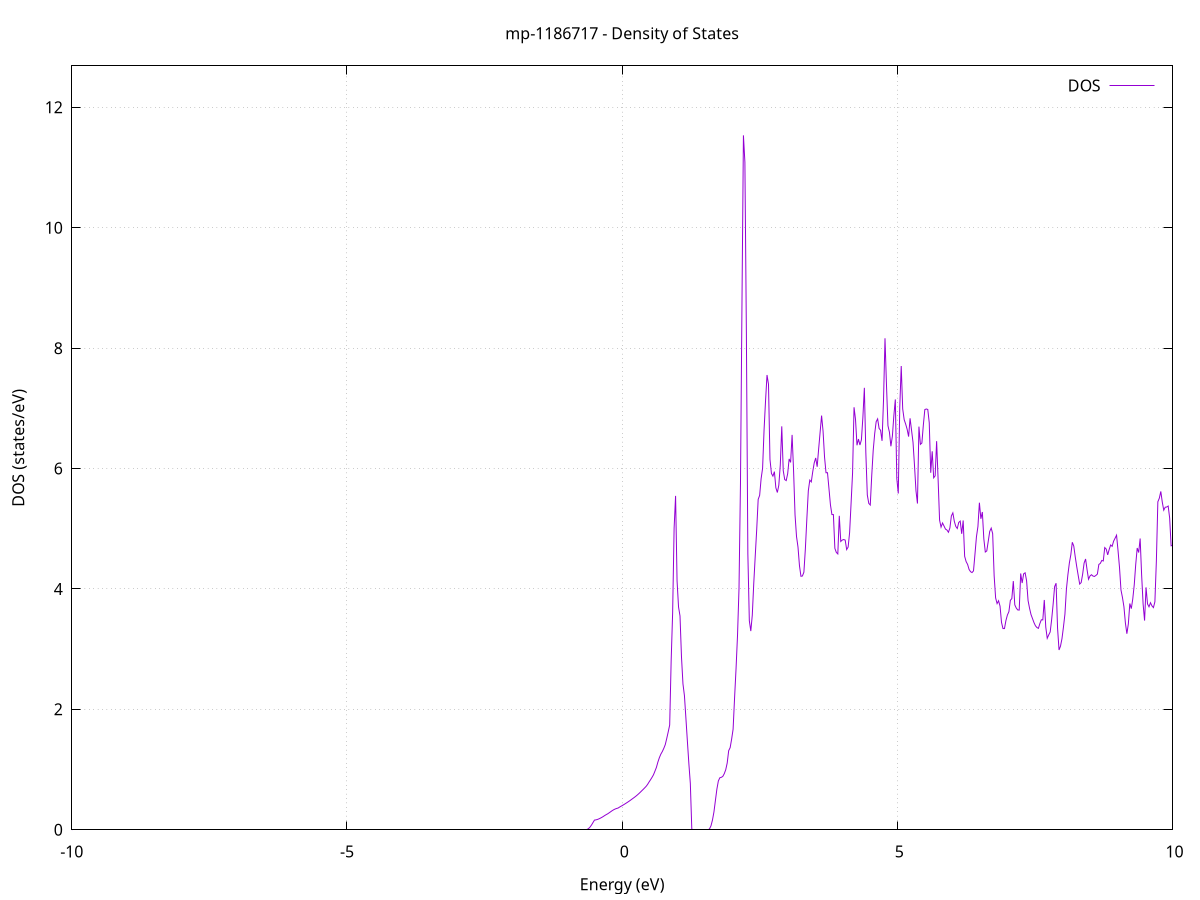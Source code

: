 set title 'mp-1186717 - Density of States'
set xlabel 'Energy (eV)'
set ylabel 'DOS (states/eV)'
set grid
set xrange [-10:10]
set yrange [0:12.688]
set xzeroaxis lt -1
set terminal png size 800,600
set output 'mp-1186717_dos_gnuplot.png'
plot '-' using 1:2 with lines title 'DOS'
-34.535700 0.000000
-34.508900 0.000000
-34.482100 0.000000
-34.455300 0.000000
-34.428500 0.000000
-34.401700 0.000000
-34.374900 0.000000
-34.348100 0.000000
-34.321300 0.000000
-34.294500 0.000000
-34.267700 0.000000
-34.240900 0.000000
-34.214100 0.000000
-34.187300 0.000000
-34.160500 0.000000
-34.133700 0.000000
-34.106900 0.000000
-34.080100 0.000000
-34.053300 0.000000
-34.026500 0.000000
-33.999700 0.000000
-33.972900 0.000000
-33.946100 0.000000
-33.919300 0.000000
-33.892500 0.000000
-33.865700 0.000000
-33.838900 0.000000
-33.812100 0.000000
-33.785300 0.000000
-33.758500 0.000000
-33.731800 0.000000
-33.705000 0.000000
-33.678200 0.000000
-33.651400 0.000000
-33.624600 0.000000
-33.597800 0.000000
-33.571000 0.000000
-33.544200 0.000000
-33.517400 0.000000
-33.490600 0.000000
-33.463800 0.000000
-33.437000 0.000000
-33.410200 0.000000
-33.383400 0.000000
-33.356600 0.000000
-33.329800 0.000000
-33.303000 0.000000
-33.276200 0.000000
-33.249400 0.000000
-33.222600 0.000000
-33.195800 0.000000
-33.169000 0.000000
-33.142200 0.000000
-33.115400 0.000000
-33.088600 0.000000
-33.061800 0.000000
-33.035000 0.000000
-33.008200 0.000000
-32.981400 0.000000
-32.954600 0.000000
-32.927800 0.000000
-32.901000 0.000000
-32.874200 0.000000
-32.847400 0.000000
-32.820600 0.000000
-32.793800 0.000000
-32.767000 0.000000
-32.740200 0.000000
-32.713400 0.000000
-32.686600 0.000000
-32.659900 0.000000
-32.633100 0.000000
-32.606300 0.000000
-32.579500 0.000000
-32.552700 0.000000
-32.525900 0.000000
-32.499100 0.000000
-32.472300 0.000000
-32.445500 0.000000
-32.418700 0.000000
-32.391900 0.000000
-32.365100 0.000000
-32.338300 0.000000
-32.311500 0.000000
-32.284700 0.000000
-32.257900 0.000000
-32.231100 0.000000
-32.204300 0.000000
-32.177500 0.000000
-32.150700 0.000000
-32.123900 0.000000
-32.097100 0.371600
-32.070300 7.290200
-32.043500 12.786400
-32.016700 23.440800
-31.989900 26.054200
-31.963100 11.742300
-31.936300 55.143700
-31.909500 44.035400
-31.882700 41.101200
-31.855900 0.000000
-31.829100 0.000000
-31.802300 0.000000
-31.775500 0.000000
-31.748700 0.000000
-31.721900 0.000000
-31.695100 0.000000
-31.668300 0.000000
-31.641500 0.000000
-31.614700 0.000000
-31.588000 0.000000
-31.561200 0.000000
-31.534400 0.000000
-31.507600 0.000000
-31.480800 0.000000
-31.454000 0.000000
-31.427200 0.000000
-31.400400 0.000000
-31.373600 0.000000
-31.346800 0.000000
-31.320000 0.000000
-31.293200 0.000000
-31.266400 0.000000
-31.239600 0.000000
-31.212800 0.000000
-31.186000 0.000000
-31.159200 0.000000
-31.132400 0.000000
-31.105600 0.000000
-31.078800 0.000000
-31.052000 0.000000
-31.025200 0.000000
-30.998400 0.000000
-30.971600 0.000000
-30.944800 0.000000
-30.918000 0.000000
-30.891200 0.000000
-30.864400 0.000000
-30.837600 0.000000
-30.810800 0.000000
-30.784000 0.000000
-30.757200 0.000000
-30.730400 0.000000
-30.703600 0.000000
-30.676800 0.000000
-30.650000 0.000000
-30.623200 0.000000
-30.596400 0.000000
-30.569600 0.000000
-30.542900 0.000000
-30.516100 0.000000
-30.489300 0.000000
-30.462500 0.000000
-30.435700 0.000000
-30.408900 0.000000
-30.382100 0.000000
-30.355300 0.000000
-30.328500 0.000000
-30.301700 0.000000
-30.274900 0.000000
-30.248100 0.000000
-30.221300 0.000000
-30.194500 0.000000
-30.167700 0.000000
-30.140900 0.000000
-30.114100 0.000000
-30.087300 0.000000
-30.060500 0.000000
-30.033700 0.000000
-30.006900 0.000000
-29.980100 0.000000
-29.953300 0.000000
-29.926500 0.000000
-29.899700 0.000000
-29.872900 0.000000
-29.846100 0.000000
-29.819300 0.000000
-29.792500 0.000000
-29.765700 0.000000
-29.738900 0.000000
-29.712100 0.000000
-29.685300 0.000000
-29.658500 0.000000
-29.631700 0.000000
-29.604900 0.000000
-29.578100 0.000000
-29.551300 0.000000
-29.524500 0.000000
-29.497700 0.000000
-29.471000 0.000000
-29.444200 0.000000
-29.417400 0.000000
-29.390600 0.000000
-29.363800 0.000000
-29.337000 0.000000
-29.310200 0.000000
-29.283400 0.000000
-29.256600 0.000000
-29.229800 0.000000
-29.203000 0.000000
-29.176200 0.000000
-29.149400 0.000000
-29.122600 0.000000
-29.095800 0.000000
-29.069000 0.000000
-29.042200 0.000000
-29.015400 0.000000
-28.988600 0.000000
-28.961800 0.000000
-28.935000 0.000000
-28.908200 0.000000
-28.881400 0.000000
-28.854600 0.000000
-28.827800 0.000000
-28.801000 0.000000
-28.774200 0.000000
-28.747400 0.000000
-28.720600 0.000000
-28.693800 0.000000
-28.667000 0.000000
-28.640200 0.000000
-28.613400 0.000000
-28.586600 0.000000
-28.559800 0.000000
-28.533000 0.000000
-28.506200 0.000000
-28.479400 0.000000
-28.452600 0.000000
-28.425800 0.000000
-28.399100 0.000000
-28.372300 0.000000
-28.345500 0.000000
-28.318700 0.000000
-28.291900 0.000000
-28.265100 0.000000
-28.238300 0.000000
-28.211500 0.000000
-28.184700 0.000000
-28.157900 0.000000
-28.131100 0.000000
-28.104300 0.000000
-28.077500 0.000000
-28.050700 0.000000
-28.023900 0.000000
-27.997100 0.000000
-27.970300 0.000000
-27.943500 0.000000
-27.916700 0.000000
-27.889900 0.000000
-27.863100 0.000000
-27.836300 0.000000
-27.809500 0.000000
-27.782700 0.000000
-27.755900 0.000000
-27.729100 0.000000
-27.702300 0.000000
-27.675500 0.000000
-27.648700 0.000000
-27.621900 0.000000
-27.595100 0.000000
-27.568300 0.000000
-27.541500 0.000000
-27.514700 0.000000
-27.487900 0.000000
-27.461100 0.000000
-27.434300 0.000000
-27.407500 0.000000
-27.380700 0.000000
-27.353900 0.000000
-27.327200 0.000000
-27.300400 0.000000
-27.273600 0.000000
-27.246800 0.000000
-27.220000 0.000000
-27.193200 0.000000
-27.166400 0.000000
-27.139600 0.000000
-27.112800 0.000000
-27.086000 0.000000
-27.059200 0.000000
-27.032400 0.000000
-27.005600 0.000000
-26.978800 0.000000
-26.952000 0.000000
-26.925200 0.000000
-26.898400 0.000000
-26.871600 0.000000
-26.844800 0.000000
-26.818000 0.000000
-26.791200 0.000000
-26.764400 0.000000
-26.737600 0.000000
-26.710800 0.000000
-26.684000 0.000000
-26.657200 0.000000
-26.630400 0.000000
-26.603600 0.000000
-26.576800 0.000000
-26.550000 0.000000
-26.523200 0.000000
-26.496400 0.000000
-26.469600 0.000000
-26.442800 0.000000
-26.416000 0.000000
-26.389200 0.000000
-26.362400 0.000000
-26.335600 0.000000
-26.308800 0.000000
-26.282100 0.000000
-26.255300 0.000000
-26.228500 0.000000
-26.201700 0.000000
-26.174900 0.000000
-26.148100 0.000000
-26.121300 0.000000
-26.094500 0.000000
-26.067700 0.000000
-26.040900 0.000000
-26.014100 0.000000
-25.987300 0.000000
-25.960500 0.000000
-25.933700 0.000000
-25.906900 0.000000
-25.880100 0.000000
-25.853300 0.000000
-25.826500 0.000000
-25.799700 0.000000
-25.772900 0.000000
-25.746100 0.000000
-25.719300 0.000000
-25.692500 0.000000
-25.665700 0.000000
-25.638900 0.000000
-25.612100 0.000000
-25.585300 0.000000
-25.558500 0.000000
-25.531700 0.000000
-25.504900 0.000000
-25.478100 0.000000
-25.451300 0.000000
-25.424500 0.000000
-25.397700 0.000000
-25.370900 0.000000
-25.344100 0.000000
-25.317300 0.000000
-25.290500 0.000000
-25.263700 0.000000
-25.236900 0.000000
-25.210200 0.000000
-25.183400 0.000000
-25.156600 0.000000
-25.129800 0.000000
-25.103000 0.000000
-25.076200 0.000000
-25.049400 0.000000
-25.022600 0.000000
-24.995800 0.000000
-24.969000 0.000000
-24.942200 0.000000
-24.915400 0.000000
-24.888600 0.000000
-24.861800 0.000000
-24.835000 0.000000
-24.808200 0.000000
-24.781400 0.000000
-24.754600 0.000000
-24.727800 0.000000
-24.701000 0.000000
-24.674200 0.000000
-24.647400 0.000000
-24.620600 0.000000
-24.593800 0.000000
-24.567000 0.000000
-24.540200 0.000000
-24.513400 0.000000
-24.486600 0.000000
-24.459800 0.000000
-24.433000 0.000000
-24.406200 0.000000
-24.379400 0.000000
-24.352600 0.000000
-24.325800 0.000000
-24.299000 0.000000
-24.272200 0.000000
-24.245400 0.000000
-24.218600 0.000000
-24.191800 0.000000
-24.165000 0.000000
-24.138300 0.000000
-24.111500 0.000000
-24.084700 0.000000
-24.057900 0.000000
-24.031100 0.000000
-24.004300 0.000000
-23.977500 0.000000
-23.950700 0.000000
-23.923900 0.000000
-23.897100 0.000000
-23.870300 0.000000
-23.843500 0.000000
-23.816700 0.000000
-23.789900 0.000000
-23.763100 0.000000
-23.736300 0.000000
-23.709500 0.000000
-23.682700 0.000000
-23.655900 0.000000
-23.629100 0.000000
-23.602300 0.000000
-23.575500 0.000000
-23.548700 0.000000
-23.521900 0.000000
-23.495100 0.000000
-23.468300 0.000000
-23.441500 0.000000
-23.414700 0.000000
-23.387900 0.000000
-23.361100 0.000000
-23.334300 0.000000
-23.307500 0.000000
-23.280700 0.000000
-23.253900 0.000000
-23.227100 0.000000
-23.200300 0.000000
-23.173500 0.000000
-23.146700 0.000000
-23.119900 0.000000
-23.093100 0.000000
-23.066400 0.000000
-23.039600 0.000000
-23.012800 0.000000
-22.986000 0.000000
-22.959200 0.000000
-22.932400 0.000000
-22.905600 0.000000
-22.878800 0.000000
-22.852000 0.000000
-22.825200 0.000000
-22.798400 0.000000
-22.771600 0.000000
-22.744800 0.000000
-22.718000 0.000000
-22.691200 0.000000
-22.664400 0.000000
-22.637600 0.000000
-22.610800 0.000000
-22.584000 0.000000
-22.557200 0.000000
-22.530400 0.000000
-22.503600 0.000000
-22.476800 0.000000
-22.450000 0.000000
-22.423200 0.000000
-22.396400 0.000000
-22.369600 0.000000
-22.342800 0.000000
-22.316000 0.000000
-22.289200 0.000000
-22.262400 0.000000
-22.235600 0.000000
-22.208800 0.000000
-22.182000 0.000000
-22.155200 0.000000
-22.128400 0.000000
-22.101600 0.000000
-22.074800 0.000000
-22.048000 0.000000
-22.021200 0.000000
-21.994500 0.000000
-21.967700 0.000000
-21.940900 0.000000
-21.914100 0.000000
-21.887300 0.000000
-21.860500 0.000000
-21.833700 0.000000
-21.806900 0.000000
-21.780100 0.000000
-21.753300 0.000000
-21.726500 0.000000
-21.699700 0.000000
-21.672900 0.000000
-21.646100 0.000000
-21.619300 0.000000
-21.592500 0.000000
-21.565700 0.000000
-21.538900 0.000000
-21.512100 0.000000
-21.485300 0.000000
-21.458500 0.000000
-21.431700 0.000000
-21.404900 0.000000
-21.378100 0.000000
-21.351300 0.000000
-21.324500 0.000000
-21.297700 0.000000
-21.270900 0.000000
-21.244100 0.000000
-21.217300 0.000000
-21.190500 0.000000
-21.163700 0.000000
-21.136900 0.000000
-21.110100 0.000000
-21.083300 0.000000
-21.056500 0.000000
-21.029700 0.000000
-21.002900 0.000000
-20.976100 0.000000
-20.949400 0.000000
-20.922600 0.000000
-20.895800 0.000000
-20.869000 0.000000
-20.842200 0.000000
-20.815400 0.000000
-20.788600 0.000000
-20.761800 0.000000
-20.735000 0.000000
-20.708200 0.000000
-20.681400 0.000000
-20.654600 0.000000
-20.627800 0.000000
-20.601000 0.000000
-20.574200 0.000000
-20.547400 0.000000
-20.520600 0.000000
-20.493800 0.000000
-20.467000 0.000000
-20.440200 0.000000
-20.413400 0.000000
-20.386600 0.000000
-20.359800 0.000000
-20.333000 0.000000
-20.306200 0.000000
-20.279400 0.000000
-20.252600 0.000000
-20.225800 0.000000
-20.199000 0.000000
-20.172200 0.000000
-20.145400 0.000000
-20.118600 0.000000
-20.091800 0.000000
-20.065000 0.000000
-20.038200 0.000000
-20.011400 0.000000
-19.984600 0.000000
-19.957800 0.000000
-19.931000 0.000000
-19.904200 0.000000
-19.877500 0.000000
-19.850700 0.000000
-19.823900 0.000000
-19.797100 0.000000
-19.770300 0.000000
-19.743500 0.000000
-19.716700 0.000000
-19.689900 0.000000
-19.663100 0.000000
-19.636300 0.000000
-19.609500 0.000000
-19.582700 0.000000
-19.555900 0.000000
-19.529100 0.000000
-19.502300 0.000000
-19.475500 0.000000
-19.448700 0.000000
-19.421900 0.000000
-19.395100 0.000000
-19.368300 0.000000
-19.341500 0.000000
-19.314700 0.000000
-19.287900 0.000000
-19.261100 0.000000
-19.234300 0.000000
-19.207500 0.000000
-19.180700 0.000000
-19.153900 0.000000
-19.127100 0.000000
-19.100300 0.000000
-19.073500 0.000000
-19.046700 0.000000
-19.019900 0.000000
-18.993100 0.000000
-18.966300 0.000000
-18.939500 0.000000
-18.912700 0.000000
-18.885900 0.000000
-18.859100 0.000000
-18.832300 0.000000
-18.805600 0.000000
-18.778800 0.000000
-18.752000 0.000000
-18.725200 0.000000
-18.698400 0.000000
-18.671600 0.000000
-18.644800 0.000000
-18.618000 0.000000
-18.591200 0.000000
-18.564400 0.000000
-18.537600 0.000000
-18.510800 0.000000
-18.484000 0.000000
-18.457200 0.000000
-18.430400 0.000000
-18.403600 0.000000
-18.376800 0.000000
-18.350000 0.000000
-18.323200 0.000000
-18.296400 0.000000
-18.269600 0.000000
-18.242800 0.000000
-18.216000 0.000000
-18.189200 0.000000
-18.162400 0.000000
-18.135600 0.000000
-18.108800 0.000000
-18.082000 0.000000
-18.055200 0.000000
-18.028400 0.000000
-18.001600 0.000000
-17.974800 0.000000
-17.948000 0.000000
-17.921200 0.000000
-17.894400 0.000000
-17.867600 0.000000
-17.840800 0.000000
-17.814000 0.000000
-17.787200 0.000000
-17.760400 0.000000
-17.733700 0.000000
-17.706900 0.000000
-17.680100 0.000000
-17.653300 0.000000
-17.626500 0.000000
-17.599700 0.000000
-17.572900 0.000000
-17.546100 0.000000
-17.519300 0.000000
-17.492500 0.000000
-17.465700 0.000000
-17.438900 0.000000
-17.412100 0.000000
-17.385300 0.000000
-17.358500 0.000000
-17.331700 0.000000
-17.304900 0.000000
-17.278100 0.000000
-17.251300 0.000000
-17.224500 0.000000
-17.197700 0.000000
-17.170900 0.000000
-17.144100 0.000000
-17.117300 0.000000
-17.090500 0.000000
-17.063700 0.000000
-17.036900 0.000000
-17.010100 0.000000
-16.983300 0.000000
-16.956500 0.000000
-16.929700 0.000000
-16.902900 0.000000
-16.876100 0.000000
-16.849300 0.000000
-16.822500 0.000000
-16.795700 0.000000
-16.768900 0.000000
-16.742100 0.000000
-16.715300 0.000000
-16.688600 0.000000
-16.661800 0.000000
-16.635000 0.000000
-16.608200 0.000000
-16.581400 0.000000
-16.554600 0.000000
-16.527800 0.000000
-16.501000 0.000000
-16.474200 0.000000
-16.447400 0.000000
-16.420600 0.000000
-16.393800 0.000000
-16.367000 0.000000
-16.340200 0.000000
-16.313400 0.000000
-16.286600 0.000000
-16.259800 0.000000
-16.233000 0.000000
-16.206200 0.000000
-16.179400 0.000000
-16.152600 0.000000
-16.125800 0.000000
-16.099000 0.000000
-16.072200 0.000000
-16.045400 0.000000
-16.018600 0.000000
-15.991800 0.000000
-15.965000 0.000000
-15.938200 0.000000
-15.911400 0.000000
-15.884600 0.000000
-15.857800 0.000000
-15.831000 0.000000
-15.804200 0.000000
-15.777400 0.000000
-15.750600 0.000000
-15.723800 0.000000
-15.697000 0.000000
-15.670200 0.000000
-15.643400 0.000000
-15.616700 0.000000
-15.589900 0.000000
-15.563100 0.000000
-15.536300 0.000000
-15.509500 0.000000
-15.482700 0.000000
-15.455900 0.000000
-15.429100 0.000000
-15.402300 0.000000
-15.375500 0.000000
-15.348700 0.000000
-15.321900 0.000000
-15.295100 0.000000
-15.268300 0.000000
-15.241500 0.000000
-15.214700 0.000000
-15.187900 0.000000
-15.161100 0.000000
-15.134300 0.000000
-15.107500 0.000000
-15.080700 0.000000
-15.053900 0.000000
-15.027100 0.000000
-15.000300 0.000000
-14.973500 0.000000
-14.946700 0.000000
-14.919900 0.000000
-14.893100 0.000000
-14.866300 3.541500
-14.839500 3.383700
-14.812700 3.804200
-14.785900 4.070900
-14.759100 4.828400
-14.732300 5.521900
-14.705500 7.528600
-14.678700 8.822700
-14.651900 9.927900
-14.625100 12.785100
-14.598300 12.254100
-14.571500 10.986000
-14.544800 12.527900
-14.518000 13.499100
-14.491200 16.277600
-14.464400 14.976700
-14.437600 19.128400
-14.410800 18.850700
-14.384000 27.236100
-14.357200 11.501700
-14.330400 5.447600
-14.303600 2.688300
-14.276800 3.968400
-14.250000 8.606800
-14.223200 12.062500
-14.196400 14.841700
-14.169600 14.795500
-14.142800 11.543600
-14.116000 9.269000
-14.089200 11.723400
-14.062400 15.401500
-14.035600 17.900000
-14.008800 17.204600
-13.982000 15.075600
-13.955200 14.285500
-13.928400 14.288400
-13.901600 13.074300
-13.874800 11.591600
-13.848000 17.878000
-13.821200 31.655700
-13.794400 21.738900
-13.767600 19.325800
-13.740800 19.980300
-13.714000 30.356400
-13.687200 30.219900
-13.660400 32.333900
-13.633600 28.139700
-13.606800 7.279600
-13.580000 0.082200
-13.553200 0.000000
-13.526400 0.000000
-13.499600 0.000000
-13.472900 0.000000
-13.446100 0.000000
-13.419300 0.000000
-13.392500 0.000000
-13.365700 0.000000
-13.338900 0.000000
-13.312100 0.000000
-13.285300 0.000000
-13.258500 0.000000
-13.231700 0.000000
-13.204900 0.000000
-13.178100 0.000000
-13.151300 0.000000
-13.124500 0.000000
-13.097700 0.000000
-13.070900 0.000000
-13.044100 0.000000
-13.017300 0.000000
-12.990500 0.000000
-12.963700 0.000000
-12.936900 0.000000
-12.910100 0.000000
-12.883300 0.000000
-12.856500 0.000000
-12.829700 0.000000
-12.802900 0.000000
-12.776100 0.000000
-12.749300 0.000000
-12.722500 0.000000
-12.695700 0.000000
-12.668900 0.000000
-12.642100 0.000000
-12.615300 0.000000
-12.588500 0.000000
-12.561700 0.000000
-12.534900 0.000000
-12.508100 0.000000
-12.481300 0.000000
-12.454500 0.000000
-12.427800 0.000000
-12.401000 0.000000
-12.374200 0.000000
-12.347400 0.000000
-12.320600 0.000000
-12.293800 0.000000
-12.267000 0.000000
-12.240200 0.000000
-12.213400 0.000000
-12.186600 0.000000
-12.159800 0.000000
-12.133000 0.000000
-12.106200 0.000000
-12.079400 0.000000
-12.052600 0.000000
-12.025800 0.000000
-11.999000 0.000000
-11.972200 0.000000
-11.945400 0.000000
-11.918600 0.000000
-11.891800 0.000000
-11.865000 0.000000
-11.838200 0.000000
-11.811400 0.000000
-11.784600 0.000000
-11.757800 0.000000
-11.731000 0.000000
-11.704200 0.000000
-11.677400 0.000000
-11.650600 0.000000
-11.623800 0.000000
-11.597000 0.000000
-11.570200 0.000000
-11.543400 0.000000
-11.516600 0.000000
-11.489800 0.000000
-11.463000 0.000000
-11.436200 0.000000
-11.409400 0.000000
-11.382600 0.000000
-11.355900 0.000000
-11.329100 0.000000
-11.302300 0.000000
-11.275500 0.000000
-11.248700 0.000000
-11.221900 0.000000
-11.195100 0.000000
-11.168300 0.000000
-11.141500 0.000000
-11.114700 0.000000
-11.087900 0.000000
-11.061100 0.000000
-11.034300 0.000000
-11.007500 0.000000
-10.980700 0.000000
-10.953900 0.000000
-10.927100 0.000000
-10.900300 0.000000
-10.873500 0.000000
-10.846700 0.000000
-10.819900 0.000000
-10.793100 0.000000
-10.766300 0.000000
-10.739500 0.000000
-10.712700 0.000000
-10.685900 0.000000
-10.659100 0.000000
-10.632300 0.000000
-10.605500 0.000000
-10.578700 0.000000
-10.551900 0.000000
-10.525100 0.000000
-10.498300 0.000000
-10.471500 0.000000
-10.444700 0.000000
-10.417900 0.000000
-10.391100 0.000000
-10.364300 0.000000
-10.337500 0.000000
-10.310700 0.000000
-10.284000 0.000000
-10.257200 0.000000
-10.230400 0.000000
-10.203600 0.000000
-10.176800 0.000000
-10.150000 0.000000
-10.123200 0.000000
-10.096400 0.000000
-10.069600 0.000000
-10.042800 0.000000
-10.016000 0.000000
-9.989200 0.000000
-9.962400 0.000000
-9.935600 0.000000
-9.908800 0.000000
-9.882000 0.000000
-9.855200 0.000000
-9.828400 0.000000
-9.801600 0.000000
-9.774800 0.000000
-9.748000 0.000000
-9.721200 0.000000
-9.694400 0.000000
-9.667600 0.000000
-9.640800 0.000000
-9.614000 0.000000
-9.587200 0.000000
-9.560400 0.000000
-9.533600 0.000000
-9.506800 0.000000
-9.480000 0.000000
-9.453200 0.000000
-9.426400 0.000000
-9.399600 0.000000
-9.372800 0.000000
-9.346000 0.000000
-9.319200 0.000000
-9.292400 0.000000
-9.265600 0.000000
-9.238800 0.000000
-9.212100 0.000000
-9.185300 0.000000
-9.158500 0.000000
-9.131700 0.000000
-9.104900 0.000000
-9.078100 0.000000
-9.051300 0.000000
-9.024500 0.000000
-8.997700 0.000000
-8.970900 0.000000
-8.944100 0.000000
-8.917300 0.000000
-8.890500 0.000000
-8.863700 0.000000
-8.836900 0.000000
-8.810100 0.000000
-8.783300 0.000000
-8.756500 0.000000
-8.729700 0.000000
-8.702900 0.000000
-8.676100 0.000000
-8.649300 0.000000
-8.622500 0.000000
-8.595700 0.000000
-8.568900 0.000000
-8.542100 0.000000
-8.515300 0.000000
-8.488500 0.000000
-8.461700 0.000000
-8.434900 0.000000
-8.408100 0.000000
-8.381300 0.000000
-8.354500 0.000000
-8.327700 0.000000
-8.300900 0.000000
-8.274100 0.000000
-8.247300 0.000000
-8.220500 0.000000
-8.193700 0.000000
-8.167000 0.000000
-8.140200 0.000000
-8.113400 0.000000
-8.086600 0.000000
-8.059800 0.000000
-8.033000 0.000000
-8.006200 0.000000
-7.979400 0.000000
-7.952600 0.000000
-7.925800 0.000000
-7.899000 0.000000
-7.872200 0.000000
-7.845400 0.000000
-7.818600 0.000000
-7.791800 0.000000
-7.765000 0.000000
-7.738200 0.000000
-7.711400 0.000000
-7.684600 0.000000
-7.657800 0.000000
-7.631000 0.000000
-7.604200 0.000000
-7.577400 0.000000
-7.550600 0.000000
-7.523800 0.000000
-7.497000 0.000000
-7.470200 0.000000
-7.443400 0.000000
-7.416600 0.000000
-7.389800 0.000000
-7.363000 0.000000
-7.336200 0.000000
-7.309400 0.000000
-7.282600 0.000000
-7.255800 0.000000
-7.229000 0.000000
-7.202200 0.000000
-7.175400 0.000000
-7.148600 0.000000
-7.121800 0.000000
-7.095100 0.000000
-7.068300 0.000000
-7.041500 0.000000
-7.014700 0.000000
-6.987900 0.000000
-6.961100 0.000000
-6.934300 0.000000
-6.907500 0.000000
-6.880700 0.000000
-6.853900 0.000000
-6.827100 0.000000
-6.800300 0.000000
-6.773500 0.000000
-6.746700 0.000000
-6.719900 0.000000
-6.693100 0.000000
-6.666300 0.000000
-6.639500 0.000000
-6.612700 0.000000
-6.585900 0.000000
-6.559100 0.000000
-6.532300 0.000000
-6.505500 0.000000
-6.478700 0.000000
-6.451900 0.000000
-6.425100 0.000000
-6.398300 0.000000
-6.371500 0.000000
-6.344700 0.000000
-6.317900 0.000000
-6.291100 0.000000
-6.264300 0.000000
-6.237500 0.000000
-6.210700 0.000000
-6.183900 0.000000
-6.157100 0.000000
-6.130300 0.000000
-6.103500 0.000000
-6.076700 0.000000
-6.049900 0.000000
-6.023200 0.000000
-5.996400 0.000000
-5.969600 0.000000
-5.942800 0.000000
-5.916000 0.000000
-5.889200 0.000000
-5.862400 0.000000
-5.835600 0.000000
-5.808800 0.000000
-5.782000 0.000000
-5.755200 0.000000
-5.728400 0.000000
-5.701600 0.000000
-5.674800 0.000000
-5.648000 0.000000
-5.621200 0.000000
-5.594400 0.000000
-5.567600 0.000000
-5.540800 0.000000
-5.514000 0.000000
-5.487200 0.000000
-5.460400 0.000000
-5.433600 0.000000
-5.406800 0.000000
-5.380000 0.000000
-5.353200 0.000000
-5.326400 0.000000
-5.299600 0.000000
-5.272800 0.000000
-5.246000 0.000000
-5.219200 0.000000
-5.192400 0.000000
-5.165600 0.000000
-5.138800 0.000000
-5.112000 0.000000
-5.085200 0.000000
-5.058400 0.000000
-5.031600 0.000000
-5.004800 0.000000
-4.978000 0.000000
-4.951300 0.000000
-4.924500 0.000000
-4.897700 0.000000
-4.870900 0.000000
-4.844100 0.000000
-4.817300 0.000000
-4.790500 0.000000
-4.763700 0.000000
-4.736900 0.000000
-4.710100 0.000000
-4.683300 0.000000
-4.656500 0.000000
-4.629700 0.000000
-4.602900 0.000000
-4.576100 0.000000
-4.549300 0.000000
-4.522500 0.000000
-4.495700 0.000000
-4.468900 0.000000
-4.442100 0.000000
-4.415300 0.000000
-4.388500 0.000000
-4.361700 0.000000
-4.334900 0.000000
-4.308100 0.000000
-4.281300 0.000000
-4.254500 0.000000
-4.227700 0.000000
-4.200900 0.000000
-4.174100 0.000000
-4.147300 0.000000
-4.120500 0.000000
-4.093700 0.000000
-4.066900 0.000000
-4.040100 0.000000
-4.013300 0.000000
-3.986500 0.000000
-3.959700 0.000000
-3.932900 0.000000
-3.906200 0.000000
-3.879400 0.000000
-3.852600 0.000000
-3.825800 0.000000
-3.799000 0.000000
-3.772200 0.000000
-3.745400 0.000000
-3.718600 0.000000
-3.691800 0.000000
-3.665000 0.000000
-3.638200 0.000000
-3.611400 0.000000
-3.584600 0.000000
-3.557800 0.000000
-3.531000 0.000000
-3.504200 0.000000
-3.477400 0.000000
-3.450600 0.000000
-3.423800 0.000000
-3.397000 0.000000
-3.370200 0.000000
-3.343400 0.000000
-3.316600 0.000000
-3.289800 0.000000
-3.263000 0.000000
-3.236200 0.000000
-3.209400 0.000000
-3.182600 0.000000
-3.155800 0.000000
-3.129000 0.000000
-3.102200 0.000000
-3.075400 0.000000
-3.048600 0.000000
-3.021800 0.000000
-2.995000 0.000000
-2.968200 0.000000
-2.941400 0.000000
-2.914600 0.000000
-2.887800 0.000000
-2.861000 0.000000
-2.834300 0.000000
-2.807500 0.000000
-2.780700 0.000000
-2.753900 0.000000
-2.727100 0.000000
-2.700300 0.000000
-2.673500 0.000000
-2.646700 0.000000
-2.619900 0.000000
-2.593100 0.000000
-2.566300 0.000000
-2.539500 0.000000
-2.512700 0.000000
-2.485900 0.000000
-2.459100 0.000000
-2.432300 0.000000
-2.405500 0.000000
-2.378700 0.000000
-2.351900 0.000000
-2.325100 0.000000
-2.298300 0.000000
-2.271500 0.000000
-2.244700 0.000000
-2.217900 0.000000
-2.191100 0.000000
-2.164300 0.000000
-2.137500 0.000000
-2.110700 0.000000
-2.083900 0.000000
-2.057100 0.000000
-2.030300 0.000000
-2.003500 0.000000
-1.976700 0.000000
-1.949900 0.000000
-1.923100 0.000000
-1.896300 0.000000
-1.869500 0.000000
-1.842700 0.000000
-1.815900 0.000000
-1.789100 0.000000
-1.762400 0.000000
-1.735600 0.000000
-1.708800 0.000000
-1.682000 0.000000
-1.655200 0.000000
-1.628400 0.000000
-1.601600 0.000000
-1.574800 0.000000
-1.548000 0.000000
-1.521200 0.000000
-1.494400 0.000000
-1.467600 0.000000
-1.440800 0.000000
-1.414000 0.000000
-1.387200 0.000000
-1.360400 0.000000
-1.333600 0.000000
-1.306800 0.000000
-1.280000 0.000000
-1.253200 0.000000
-1.226400 0.000000
-1.199600 0.000000
-1.172800 0.000000
-1.146000 0.000000
-1.119200 0.000000
-1.092400 0.000000
-1.065600 0.000000
-1.038800 0.000000
-1.012000 0.000000
-0.985200 0.000000
-0.958400 0.000000
-0.931600 0.000000
-0.904800 0.000000
-0.878000 0.000000
-0.851200 0.000000
-0.824400 0.000000
-0.797600 0.000000
-0.770800 0.000000
-0.744000 0.000000
-0.717200 0.000000
-0.690500 0.000000
-0.663700 0.000000
-0.636900 0.005400
-0.610100 0.020400
-0.583300 0.045100
-0.556500 0.079400
-0.529700 0.120200
-0.502900 0.160700
-0.476100 0.164600
-0.449300 0.171400
-0.422500 0.181100
-0.395700 0.192900
-0.368900 0.206200
-0.342100 0.221100
-0.315300 0.237400
-0.288500 0.252300
-0.261700 0.265600
-0.234900 0.282600
-0.208100 0.299900
-0.181300 0.317200
-0.154500 0.332300
-0.127700 0.344600
-0.100900 0.353900
-0.074100 0.360800
-0.047300 0.376700
-0.020500 0.390600
0.006300 0.404800
0.033100 0.419500
0.059900 0.434700
0.086700 0.450500
0.113500 0.466700
0.140300 0.483600
0.167100 0.501700
0.193900 0.519600
0.220700 0.537500
0.247500 0.556400
0.274300 0.576800
0.301100 0.598700
0.327900 0.621800
0.354700 0.646000
0.381400 0.669900
0.408200 0.694700
0.435000 0.720600
0.461800 0.752900
0.488600 0.793200
0.515400 0.830200
0.542200 0.869700
0.569000 0.912500
0.595800 0.973400
0.622600 1.035800
0.649400 1.124400
0.676200 1.197200
0.703000 1.255600
0.729800 1.299000
0.756600 1.351900
0.783400 1.413600
0.810200 1.515600
0.837000 1.625100
0.863800 1.739700
0.890600 2.806800
0.917400 3.600200
0.944200 5.007500
0.971000 5.546200
0.997800 4.135700
1.024600 3.701500
1.051400 3.551800
1.078200 2.872700
1.105000 2.424600
1.131800 2.228100
1.158600 1.852800
1.185400 1.471700
1.212200 1.100100
1.239000 0.770100
1.265800 0.007200
1.292600 0.000000
1.319400 0.000000
1.346200 0.000000
1.373000 0.000000
1.399800 0.000000
1.426500 0.000000
1.453300 0.000000
1.480100 0.000000
1.506900 0.000000
1.533700 0.000000
1.560500 0.000000
1.587300 0.014600
1.614100 0.065400
1.640900 0.160300
1.667700 0.294700
1.694500 0.484800
1.721300 0.674400
1.748100 0.811000
1.774900 0.863600
1.801700 0.871000
1.828500 0.886000
1.855300 0.931000
1.882100 0.996900
1.908900 1.109200
1.935700 1.314000
1.962500 1.364300
1.989300 1.505400
2.016100 1.670800
2.042900 2.191500
2.069700 2.677300
2.096500 3.231600
2.123300 4.007900
2.150100 5.758800
2.176900 8.700600
2.203700 11.534100
2.230500 11.086500
2.257300 8.257200
2.284100 4.585200
2.310900 3.472600
2.337700 3.300400
2.364500 3.561800
2.391300 4.091300
2.418100 4.544500
2.444900 4.985000
2.471700 5.488300
2.498400 5.554200
2.525200 5.832700
2.552000 6.004700
2.578800 6.642900
2.605600 7.124300
2.632400 7.553500
2.659200 7.400500
2.686000 6.153300
2.712800 5.918400
2.739600 5.873800
2.766400 5.948700
2.793200 5.680000
2.820000 5.602000
2.846800 5.723200
2.873600 6.060300
2.900400 6.701200
2.927200 5.965900
2.954000 5.816800
2.980800 5.799800
3.007600 5.913000
3.034400 6.159900
3.061200 6.101900
3.088000 6.559100
3.114800 5.967500
3.141600 5.229600
3.168400 4.870800
3.195200 4.695800
3.222000 4.386300
3.248800 4.210200
3.275600 4.215100
3.302400 4.279000
3.329200 4.665600
3.356000 5.162000
3.382800 5.630700
3.409600 5.807500
3.436400 5.777800
3.463200 5.947200
3.490000 6.093600
3.516800 6.175700
3.543600 6.029600
3.570300 6.324300
3.597100 6.602200
3.623900 6.879400
3.650700 6.620700
3.677500 6.191300
3.704300 5.929600
3.731100 5.931000
3.757900 5.667400
3.784700 5.397800
3.811500 5.235500
3.838300 5.235800
3.865100 4.674700
3.891900 4.605800
3.918700 4.581700
3.945500 5.214400
3.972300 4.788500
3.999100 4.812100
4.025900 4.820800
4.052700 4.811400
4.079500 4.653900
4.106300 4.696200
4.133100 4.937000
4.159900 5.425000
4.186700 5.923300
4.213500 7.017600
4.240300 6.816100
4.267100 6.386500
4.293900 6.489600
4.320700 6.390500
4.347500 6.476900
4.374300 6.851500
4.401100 7.340400
4.427900 6.261800
4.454700 5.560600
4.481500 5.420800
4.508300 5.393900
4.535100 5.885300
4.561900 6.303000
4.588700 6.578600
4.615500 6.778200
4.642200 6.824800
4.669000 6.665700
4.695800 6.635800
4.722600 6.459800
4.749400 7.139500
4.776200 8.163400
4.803000 7.389300
4.829800 6.712100
4.856600 6.604200
4.883400 6.370200
4.910200 6.538400
4.937000 6.877300
4.963800 7.147900
4.990600 5.833400
5.017400 5.585600
5.044200 7.010700
5.071000 7.702500
5.097800 6.990500
5.124600 6.811400
5.151400 6.739000
5.178200 6.653200
5.205000 6.530400
5.231800 6.834400
5.258600 6.634500
5.285400 6.434400
5.312200 6.049600
5.339000 5.630100
5.365800 5.418900
5.392600 6.696500
5.419400 6.401700
5.446200 6.423900
5.473000 6.724100
5.499800 6.979200
5.526600 6.989200
5.553400 6.981000
5.580200 6.759900
5.607000 5.930100
5.633800 6.286400
5.660600 5.845800
5.687300 5.878300
5.714100 6.454800
5.740900 5.824500
5.767700 5.144100
5.794500 5.026800
5.821300 5.095500
5.848100 5.045900
5.874900 4.994600
5.901700 4.978800
5.928500 4.941600
5.955300 5.013500
5.982100 5.212700
6.008900 5.263700
6.035700 5.122500
6.062500 5.038200
6.089300 5.003700
6.116100 5.105100
6.142900 5.127100
6.169700 4.915500
6.196500 5.137400
6.223300 4.542100
6.250100 4.454100
6.276900 4.407900
6.303700 4.324200
6.330500 4.286600
6.357300 4.272000
6.384100 4.300000
6.410900 4.578200
6.437700 4.866900
6.464500 5.036400
6.491300 5.432900
6.518100 5.165400
6.544900 5.278000
6.571700 4.833100
6.598500 4.613400
6.625300 4.631500
6.652100 4.791400
6.678900 4.954700
6.705700 5.010400
6.732500 4.918900
6.759200 4.222000
6.786000 3.852100
6.812800 3.756800
6.839600 3.803900
6.866400 3.714300
6.893200 3.444600
6.920000 3.341600
6.946800 3.341700
6.973600 3.475600
7.000400 3.567500
7.027200 3.622200
7.054000 3.811300
7.080800 3.840200
7.107600 4.130800
7.134400 3.736100
7.161200 3.682700
7.188000 3.651100
7.214800 3.649200
7.241600 4.256900
7.268400 4.098400
7.295200 4.251000
7.322000 4.268400
7.348800 4.136900
7.375600 3.807500
7.402400 3.680200
7.429200 3.574800
7.456000 3.508700
7.482800 3.441700
7.509600 3.388500
7.536400 3.359400
7.563200 3.345400
7.590000 3.424800
7.616800 3.487900
7.643600 3.485900
7.670400 3.817300
7.697200 3.367100
7.724000 3.180500
7.750800 3.236200
7.777600 3.285600
7.804400 3.494000
7.831100 3.746900
7.857900 4.038400
7.884700 4.095200
7.911500 3.349400
7.938300 2.986200
7.965100 3.050900
7.991900 3.175400
8.018700 3.368100
8.045500 3.581600
8.072300 3.994600
8.099100 4.234600
8.125900 4.430500
8.152700 4.568900
8.179500 4.775400
8.206300 4.712100
8.233100 4.531200
8.259900 4.370400
8.286700 4.224100
8.313500 4.081000
8.340300 4.105800
8.367100 4.243800
8.393900 4.430100
8.420700 4.497600
8.447500 4.320200
8.474300 4.161000
8.501100 4.215600
8.527900 4.236300
8.554700 4.214300
8.581500 4.207800
8.608300 4.224400
8.635100 4.247200
8.661900 4.407300
8.688700 4.424400
8.715500 4.473500
8.742300 4.464800
8.769100 4.687300
8.795900 4.661200
8.822700 4.565700
8.849500 4.655700
8.876300 4.730500
8.903000 4.707600
8.929800 4.792700
8.956600 4.842600
8.983400 4.892800
9.010200 4.639500
9.037000 4.358200
9.063800 3.983500
9.090600 3.858600
9.117400 3.704700
9.144200 3.435100
9.171000 3.255800
9.197800 3.420200
9.224600 3.758500
9.251400 3.672800
9.278200 3.834500
9.305000 4.069000
9.331800 4.406500
9.358600 4.680200
9.385400 4.605100
9.412200 4.837800
9.439000 4.234000
9.465800 3.752500
9.492600 3.474400
9.519400 4.026200
9.546200 3.751100
9.573000 3.703600
9.599800 3.771300
9.626600 3.718800
9.653400 3.690300
9.680200 3.787700
9.707000 4.466000
9.733800 5.447800
9.760600 5.507600
9.787400 5.620100
9.814200 5.443600
9.841000 5.308200
9.867800 5.357400
9.894600 5.361000
9.921400 5.377100
9.948100 5.179200
9.974900 4.717100
10.001700 4.723400
10.028500 4.488700
10.055300 4.486400
10.082100 4.623800
10.108900 4.730300
10.135700 4.854700
10.162500 4.986100
10.189300 5.224100
10.216100 5.631600
10.242900 4.878100
10.269700 4.123100
10.296500 3.712100
10.323300 3.471800
10.350100 3.459200
10.376900 3.520700
10.403700 3.470200
10.430500 3.736200
10.457300 3.847500
10.484100 3.934700
10.510900 3.988200
10.537700 3.980100
10.564500 3.869800
10.591300 3.687700
10.618100 3.488800
10.644900 3.384200
10.671700 3.466600
10.698500 3.384800
10.725300 3.272500
10.752100 3.153600
10.778900 3.045300
10.805700 3.020900
10.832500 3.031200
10.859300 3.180000
10.886100 3.299100
10.912900 3.293500
10.939700 3.330400
10.966500 3.357300
10.993300 3.365900
11.020000 3.449300
11.046800 3.165600
11.073600 2.733200
11.100400 2.433700
11.127200 2.188500
11.154000 1.989300
11.180800 1.812100
11.207600 1.682600
11.234400 1.611000
11.261200 1.570800
11.288000 1.667300
11.314800 1.496400
11.341600 1.567100
11.368400 1.665000
11.395200 1.926700
11.422000 2.324600
11.448800 2.342800
11.475600 2.446500
11.502400 2.588900
11.529200 2.720400
11.556000 2.601200
11.582800 2.560500
11.609600 2.723200
11.636400 2.768200
11.663200 2.612200
11.690000 2.475100
11.716800 2.391900
11.743600 2.309700
11.770400 2.286300
11.797200 2.130000
11.824000 2.155900
11.850800 2.145700
11.877600 2.164400
11.904400 2.188300
11.931200 2.200100
11.958000 2.198500
11.984800 2.187100
12.011600 2.091500
12.038400 2.060300
12.065200 2.048100
12.091900 1.983000
12.118700 1.961400
12.145500 1.938300
12.172300 1.895900
12.199100 1.848700
12.225900 1.869800
12.252700 1.858400
12.279500 1.800200
12.306300 1.652800
12.333100 1.579800
12.359900 1.510100
12.386700 1.505600
12.413500 1.592600
12.440300 1.596900
12.467100 1.646500
12.493900 1.857700
12.520700 2.010200
12.547500 2.020800
12.574300 2.152400
12.601100 2.189100
12.627900 2.068000
12.654700 2.044500
12.681500 2.086600
12.708300 2.177600
12.735100 2.290500
12.761900 2.400600
12.788700 2.628000
12.815500 2.789300
12.842300 2.891700
12.869100 2.938400
12.895900 3.141500
12.922700 3.111100
12.949500 3.067100
12.976300 3.106400
13.003100 3.218300
13.029900 3.358700
13.056700 3.628100
13.083500 3.743900
13.110300 3.822500
13.137100 3.959600
13.163800 4.087100
13.190600 4.199800
13.217400 4.342900
13.244200 4.606900
13.271000 5.007400
13.297800 4.643100
13.324600 4.305000
13.351400 3.947800
13.378200 4.048000
13.405000 3.375600
13.431800 3.312600
13.458600 3.288200
13.485400 3.332400
13.512200 3.364300
13.539000 3.380000
13.565800 3.428600
13.592600 3.126800
13.619400 2.912000
13.646200 2.801200
13.673000 2.760600
13.699800 2.954400
13.726600 3.056200
13.753400 3.182900
13.780200 3.367500
13.807000 3.772100
13.833800 3.997100
13.860600 4.145200
13.887400 4.303000
13.914200 4.239700
13.941000 4.303900
13.967800 4.395200
13.994600 4.329400
14.021400 4.414900
14.048200 4.462400
14.075000 4.436800
14.101800 4.348900
14.128600 4.409200
14.155400 4.556800
14.182200 4.734300
14.208900 4.750000
14.235700 4.649400
14.262500 4.580300
14.289300 4.481900
14.316100 4.480900
14.342900 4.486500
14.369700 4.594200
14.396500 4.867700
14.423300 5.157500
14.450100 5.407600
14.476900 5.962000
14.503700 6.348400
14.530500 6.814200
14.557300 7.308500
14.584100 8.202900
14.610900 9.136700
14.637700 12.818800
14.664500 11.731700
14.691300 7.824500
14.718100 6.561200
14.744900 5.910700
14.771700 5.285800
14.798500 4.910800
14.825300 4.656200
14.852100 4.626600
14.878900 4.325500
14.905700 4.145300
14.932500 4.052100
14.959300 4.058100
14.986100 4.187000
15.012900 4.341200
15.039700 4.316400
15.066500 4.496700
15.093300 4.505900
15.120100 4.550700
15.146900 4.628500
15.173700 4.713700
15.200500 4.767300
15.227300 4.812900
15.254100 4.845900
15.280800 4.880700
15.307600 4.799600
15.334400 4.748100
15.361200 4.797200
15.388000 4.749100
15.414800 4.689200
15.441600 4.600700
15.468400 4.523700
15.495200 4.515600
15.522000 4.579900
15.548800 4.588900
15.575600 4.636600
15.602400 4.673600
15.629200 4.789500
15.656000 4.974600
15.682800 4.733700
15.709600 4.519700
15.736400 4.353200
15.763200 4.558400
15.790000 3.962100
15.816800 3.529700
15.843600 3.183900
15.870400 3.151000
15.897200 3.241700
15.924000 3.327400
15.950800 3.625500
15.977600 3.452900
16.004400 3.356900
16.031200 3.505000
16.058000 3.080400
16.084800 2.865000
16.111600 2.659600
16.138400 2.409200
16.165200 2.110600
16.192000 1.797600
16.218800 1.512300
16.245600 1.316700
16.272400 1.228500
16.299200 1.150100
16.326000 1.219000
16.352700 1.166300
16.379500 0.779900
16.406300 0.397400
16.433100 0.279300
16.459900 0.206300
16.486700 0.151400
16.513500 0.104800
16.540300 0.066400
16.567100 0.036300
16.593900 0.014400
16.620700 0.000800
16.647500 0.000000
16.674300 0.000000
16.701100 0.000000
16.727900 0.000000
16.754700 0.000000
16.781500 0.000000
16.808300 0.000000
16.835100 0.000000
16.861900 0.000000
16.888700 0.000000
16.915500 0.000000
16.942300 0.000000
16.969100 0.000000
16.995900 0.000000
17.022700 0.000000
17.049500 0.000000
17.076300 0.000000
17.103100 0.000000
17.129900 0.000000
17.156700 0.000000
17.183500 0.000000
17.210300 0.000000
17.237100 0.000000
17.263900 0.000000
17.290700 0.000000
17.317500 0.000000
17.344300 0.000000
17.371100 0.000000
17.397900 0.000000
17.424600 0.000000
17.451400 0.000000
17.478200 0.000000
17.505000 0.000000
17.531800 0.000000
17.558600 0.000000
17.585400 0.000000
17.612200 0.000000
17.639000 0.000000
17.665800 0.000000
17.692600 0.000000
17.719400 0.000000
17.746200 0.000000
17.773000 0.000000
17.799800 0.000000
17.826600 0.000000
17.853400 0.000000
17.880200 0.000000
17.907000 0.000000
17.933800 0.000000
17.960600 0.000000
17.987400 0.000000
18.014200 0.000000
18.041000 0.000000
18.067800 0.000000
18.094600 0.000000
18.121400 0.000000
18.148200 0.000000
18.175000 0.000000
18.201800 0.000000
18.228600 0.000000
18.255400 0.000000
18.282200 0.000000
18.309000 0.000000
18.335800 0.000000
18.362600 0.000000
18.389400 0.000000
18.416200 0.000000
18.443000 0.000000
18.469700 0.000000
18.496500 0.000000
18.523300 0.000000
18.550100 0.000000
18.576900 0.000000
18.603700 0.000000
18.630500 0.000000
18.657300 0.000000
18.684100 0.000000
18.710900 0.000000
18.737700 0.000000
18.764500 0.000000
18.791300 0.000000
18.818100 0.000000
18.844900 0.000000
18.871700 0.000000
18.898500 0.000000
18.925300 0.000000
18.952100 0.000000
18.978900 0.000000
19.005700 0.000000
19.032500 0.000000
19.059300 0.000000
e
